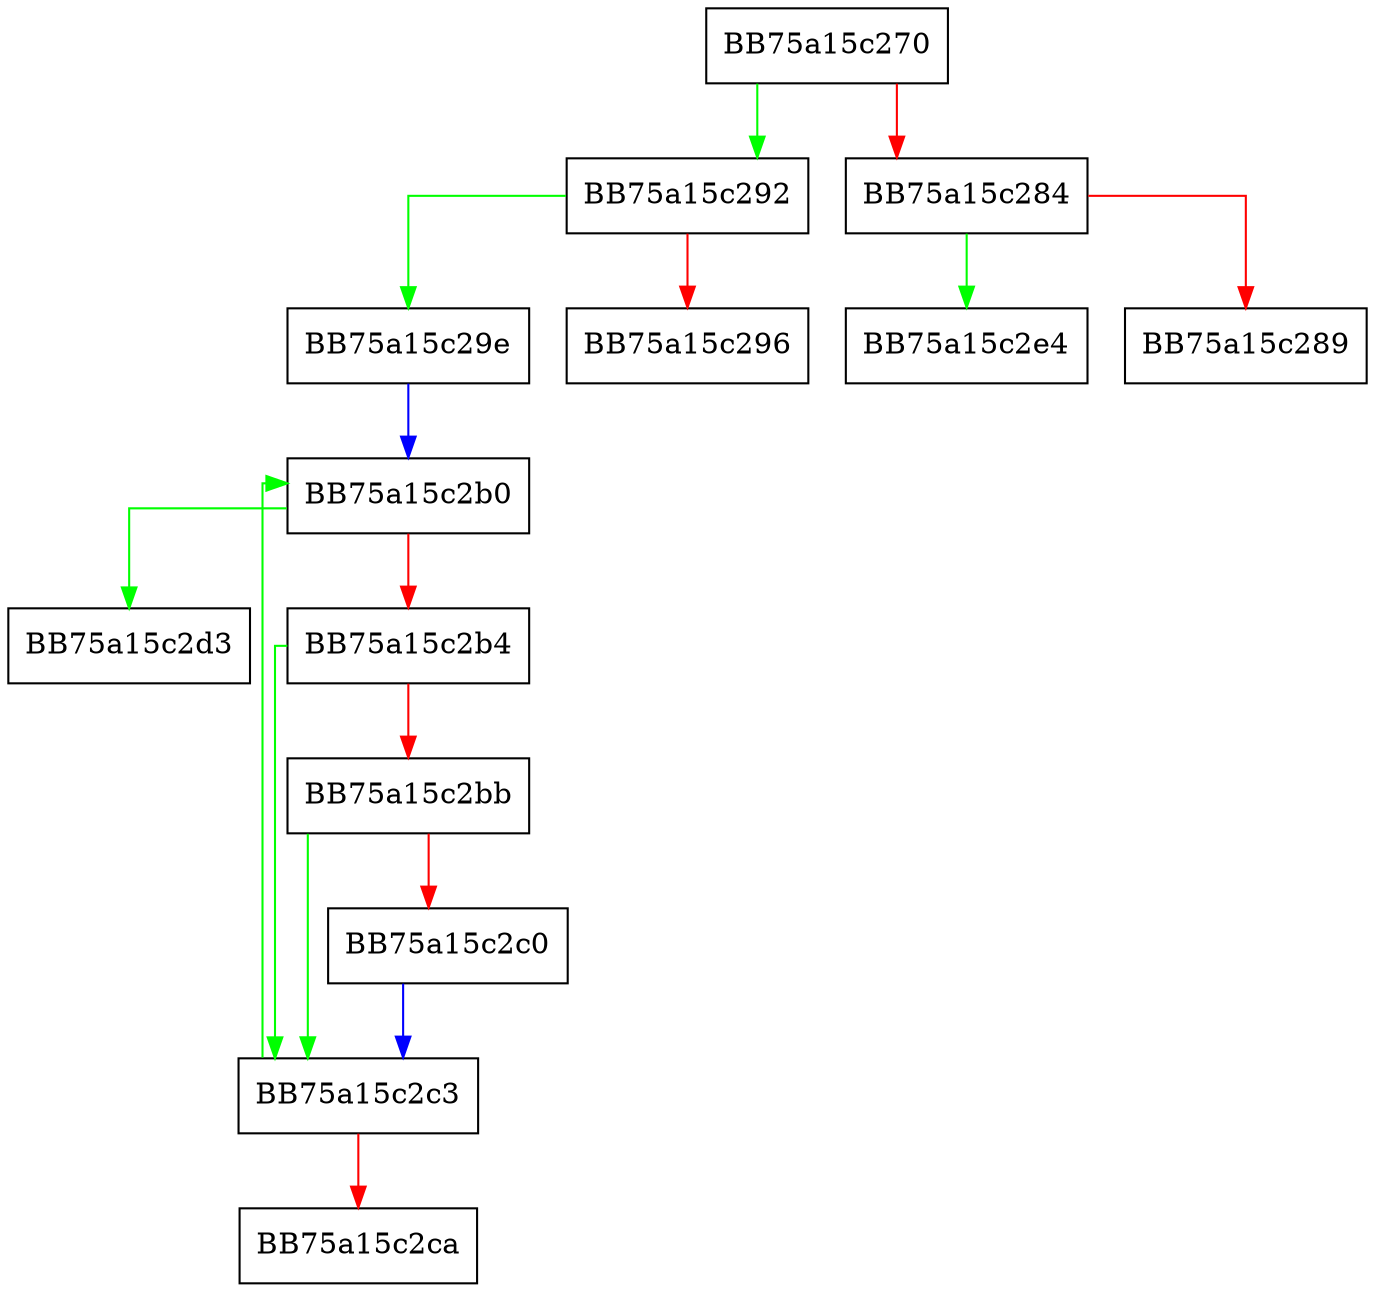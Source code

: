 digraph classend {
  node [shape="box"];
  graph [splines=ortho];
  BB75a15c270 -> BB75a15c292 [color="green"];
  BB75a15c270 -> BB75a15c284 [color="red"];
  BB75a15c284 -> BB75a15c2e4 [color="green"];
  BB75a15c284 -> BB75a15c289 [color="red"];
  BB75a15c292 -> BB75a15c29e [color="green"];
  BB75a15c292 -> BB75a15c296 [color="red"];
  BB75a15c29e -> BB75a15c2b0 [color="blue"];
  BB75a15c2b0 -> BB75a15c2d3 [color="green"];
  BB75a15c2b0 -> BB75a15c2b4 [color="red"];
  BB75a15c2b4 -> BB75a15c2c3 [color="green"];
  BB75a15c2b4 -> BB75a15c2bb [color="red"];
  BB75a15c2bb -> BB75a15c2c3 [color="green"];
  BB75a15c2bb -> BB75a15c2c0 [color="red"];
  BB75a15c2c0 -> BB75a15c2c3 [color="blue"];
  BB75a15c2c3 -> BB75a15c2b0 [color="green"];
  BB75a15c2c3 -> BB75a15c2ca [color="red"];
}